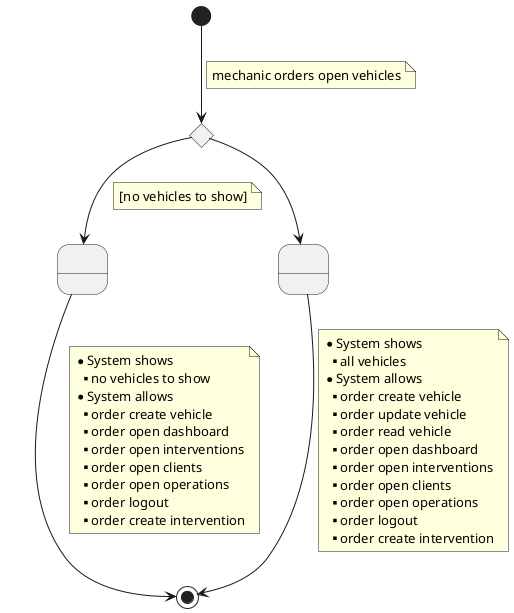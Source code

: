 @startuml

state 1 <<choice>>
state 2 as " "
state 4 as " "

[*] --> 1
note on link
    mechanic orders open vehicles
end note

1 --> 2
note on link
    [no vehicles to show]
end note

1 --> 4

4 --> [*]
note on link
    * System shows
    ** all vehicles
    * System allows
    ** order create vehicle
    ** order update vehicle
    ** order read vehicle
    ** order open dashboard
    ** order open interventions
    ** order open clients
    ** order open operations
    ** order logout
    ** order create intervention
end note

2 --> [*]
note on link
    * System shows
    ** no vehicles to show
    * System allows
    ** order create vehicle
    ** order open dashboard
    ** order open interventions
    ** order open clients
    ** order open operations
    ** order logout
    ** order create intervention
end note

@enduml
